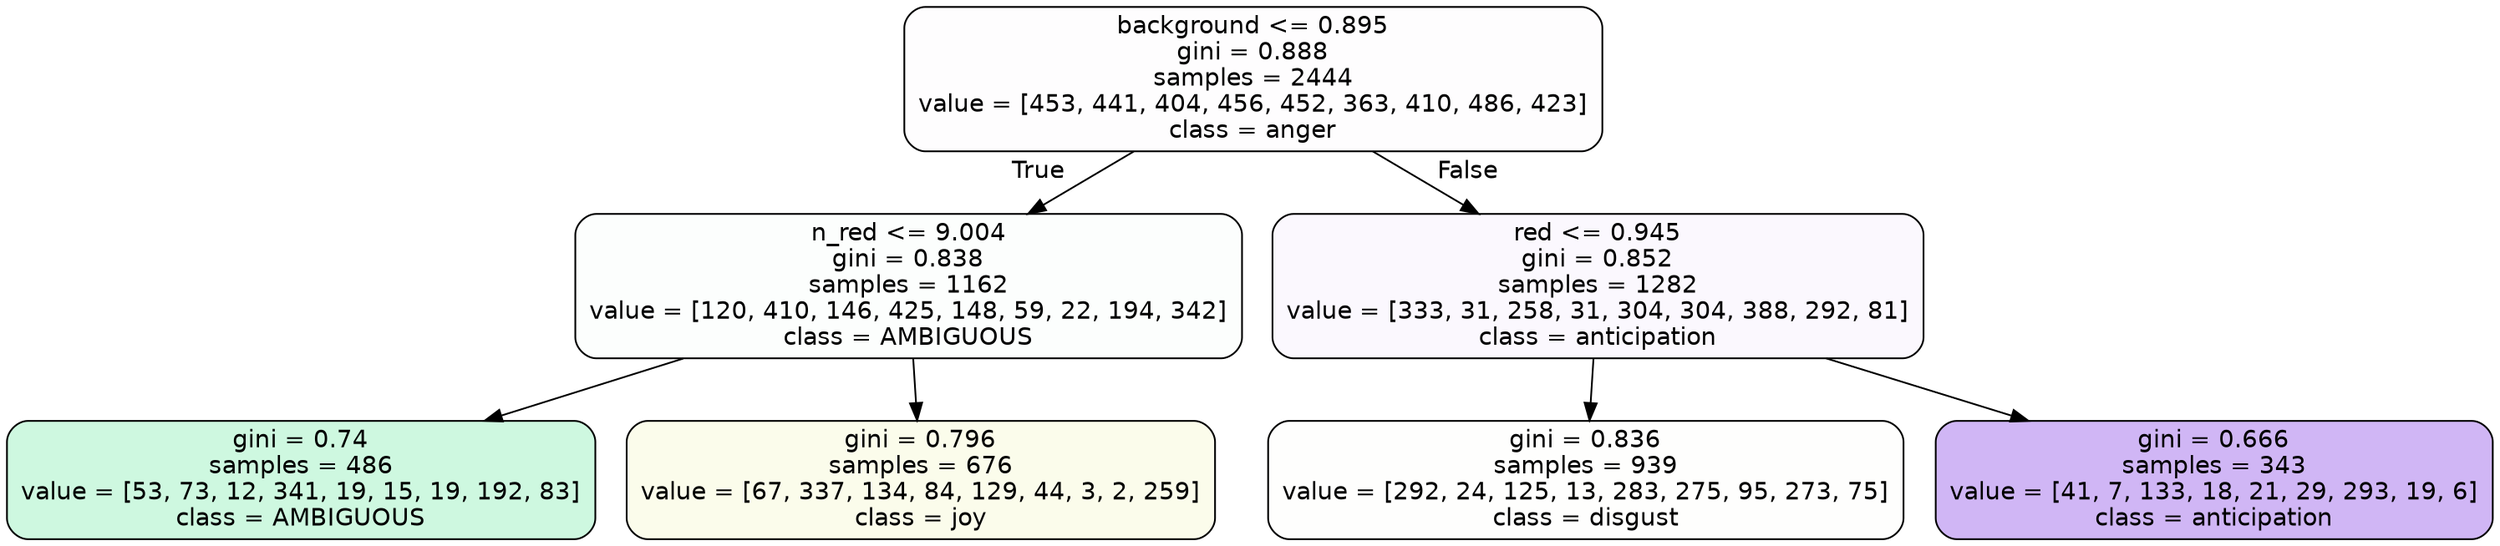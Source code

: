 digraph Tree {
node [shape=box, style="filled, rounded", color="black", fontname=helvetica] ;
edge [fontname=helvetica] ;
0 [label="background <= 0.895\ngini = 0.888\nsamples = 2444\nvalue = [453, 441, 404, 456, 452, 363, 410, 486, 423]\nclass = anger", fillcolor="#e539d702"] ;
1 [label="n_red <= 9.004\ngini = 0.838\nsamples = 1162\nvalue = [120, 410, 146, 425, 148, 59, 22, 194, 342]\nclass = AMBIGUOUS", fillcolor="#39e58103"] ;
0 -> 1 [labeldistance=2.5, labelangle=45, headlabel="True"] ;
2 [label="gini = 0.74\nsamples = 486\nvalue = [53, 73, 12, 341, 19, 15, 19, 192, 83]\nclass = AMBIGUOUS", fillcolor="#39e5813e"] ;
1 -> 2 ;
3 [label="gini = 0.796\nsamples = 676\nvalue = [67, 337, 134, 84, 129, 44, 3, 2, 259]\nclass = joy", fillcolor="#d7e53919"] ;
1 -> 3 ;
4 [label="red <= 0.945\ngini = 0.852\nsamples = 1282\nvalue = [333, 31, 258, 31, 304, 304, 388, 292, 81]\nclass = anticipation", fillcolor="#8139e508"] ;
0 -> 4 [labeldistance=2.5, labelangle=-45, headlabel="False"] ;
5 [label="gini = 0.836\nsamples = 939\nvalue = [292, 24, 125, 13, 283, 275, 95, 273, 75]\nclass = disgust", fillcolor="#e5813902"] ;
4 -> 5 ;
6 [label="gini = 0.666\nsamples = 343\nvalue = [41, 7, 133, 18, 21, 29, 293, 19, 6]\nclass = anticipation", fillcolor="#8139e55e"] ;
4 -> 6 ;
}